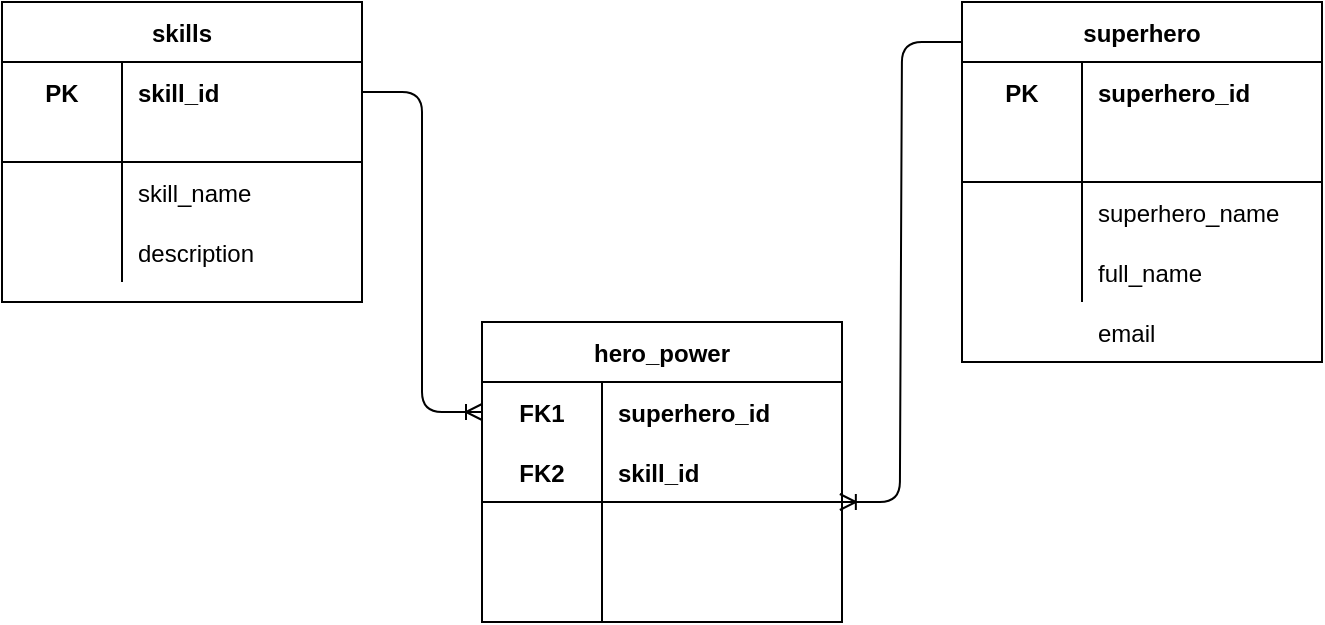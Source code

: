 <mxfile version="14.4.4" type="device"><diagram id="Stlq1eHZAKICW9ISgDqx" name="Page-1"><mxGraphModel dx="1108" dy="450" grid="1" gridSize="10" guides="1" tooltips="1" connect="1" arrows="1" fold="1" page="1" pageScale="1" pageWidth="850" pageHeight="1100" math="0" shadow="0"><root><mxCell id="0"/><mxCell id="1" parent="0"/><mxCell id="yIfWIh5AIYg5AVeGgSRq-1" value="hero_power" style="shape=table;startSize=30;container=1;collapsible=1;childLayout=tableLayout;fixedRows=1;rowLines=0;fontStyle=1;align=center;resizeLast=1;" vertex="1" parent="1"><mxGeometry x="280" y="200" width="180" height="150" as="geometry"/></mxCell><mxCell id="yIfWIh5AIYg5AVeGgSRq-2" value="" style="shape=partialRectangle;collapsible=0;dropTarget=0;pointerEvents=0;fillColor=none;top=0;left=0;bottom=0;right=0;points=[[0,0.5],[1,0.5]];portConstraint=eastwest;" vertex="1" parent="yIfWIh5AIYg5AVeGgSRq-1"><mxGeometry y="30" width="180" height="30" as="geometry"/></mxCell><mxCell id="yIfWIh5AIYg5AVeGgSRq-3" value="FK1" style="shape=partialRectangle;connectable=0;fillColor=none;top=0;left=0;bottom=0;right=0;fontStyle=1;overflow=hidden;" vertex="1" parent="yIfWIh5AIYg5AVeGgSRq-2"><mxGeometry width="60" height="30" as="geometry"/></mxCell><mxCell id="yIfWIh5AIYg5AVeGgSRq-4" value="superhero_id" style="shape=partialRectangle;connectable=0;fillColor=none;top=0;left=0;bottom=0;right=0;align=left;spacingLeft=6;fontStyle=1;overflow=hidden;" vertex="1" parent="yIfWIh5AIYg5AVeGgSRq-2"><mxGeometry x="60" width="120" height="30" as="geometry"/></mxCell><mxCell id="yIfWIh5AIYg5AVeGgSRq-5" value="" style="shape=partialRectangle;collapsible=0;dropTarget=0;pointerEvents=0;fillColor=none;top=0;left=0;bottom=1;right=0;points=[[0,0.5],[1,0.5]];portConstraint=eastwest;" vertex="1" parent="yIfWIh5AIYg5AVeGgSRq-1"><mxGeometry y="60" width="180" height="30" as="geometry"/></mxCell><mxCell id="yIfWIh5AIYg5AVeGgSRq-6" value="FK2" style="shape=partialRectangle;connectable=0;fillColor=none;top=0;left=0;bottom=0;right=0;fontStyle=1;overflow=hidden;" vertex="1" parent="yIfWIh5AIYg5AVeGgSRq-5"><mxGeometry width="60" height="30" as="geometry"/></mxCell><mxCell id="yIfWIh5AIYg5AVeGgSRq-7" value="skill_id" style="shape=partialRectangle;connectable=0;fillColor=none;top=0;left=0;bottom=0;right=0;align=left;spacingLeft=6;fontStyle=1;overflow=hidden;" vertex="1" parent="yIfWIh5AIYg5AVeGgSRq-5"><mxGeometry x="60" width="120" height="30" as="geometry"/></mxCell><mxCell id="yIfWIh5AIYg5AVeGgSRq-11" value="" style="shape=partialRectangle;collapsible=0;dropTarget=0;pointerEvents=0;fillColor=none;top=0;left=0;bottom=0;right=0;points=[[0,0.5],[1,0.5]];portConstraint=eastwest;" vertex="1" parent="yIfWIh5AIYg5AVeGgSRq-1"><mxGeometry y="90" width="180" height="30" as="geometry"/></mxCell><mxCell id="yIfWIh5AIYg5AVeGgSRq-12" value="" style="shape=partialRectangle;connectable=0;fillColor=none;top=0;left=0;bottom=0;right=0;editable=1;overflow=hidden;" vertex="1" parent="yIfWIh5AIYg5AVeGgSRq-11"><mxGeometry width="60" height="30" as="geometry"/></mxCell><mxCell id="yIfWIh5AIYg5AVeGgSRq-13" value="" style="shape=partialRectangle;connectable=0;fillColor=none;top=0;left=0;bottom=0;right=0;align=left;spacingLeft=6;overflow=hidden;" vertex="1" parent="yIfWIh5AIYg5AVeGgSRq-11"><mxGeometry x="60" width="120" height="30" as="geometry"/></mxCell><mxCell id="yIfWIh5AIYg5AVeGgSRq-8" value="" style="shape=partialRectangle;collapsible=0;dropTarget=0;pointerEvents=0;fillColor=none;top=0;left=0;bottom=0;right=0;points=[[0,0.5],[1,0.5]];portConstraint=eastwest;" vertex="1" parent="yIfWIh5AIYg5AVeGgSRq-1"><mxGeometry y="120" width="180" height="30" as="geometry"/></mxCell><mxCell id="yIfWIh5AIYg5AVeGgSRq-9" value="" style="shape=partialRectangle;connectable=0;fillColor=none;top=0;left=0;bottom=0;right=0;editable=1;overflow=hidden;" vertex="1" parent="yIfWIh5AIYg5AVeGgSRq-8"><mxGeometry width="60" height="30" as="geometry"/></mxCell><mxCell id="yIfWIh5AIYg5AVeGgSRq-10" value="" style="shape=partialRectangle;connectable=0;fillColor=none;top=0;left=0;bottom=0;right=0;align=left;spacingLeft=6;overflow=hidden;" vertex="1" parent="yIfWIh5AIYg5AVeGgSRq-8"><mxGeometry x="60" width="120" height="30" as="geometry"/></mxCell><mxCell id="yIfWIh5AIYg5AVeGgSRq-14" value="superhero" style="shape=table;startSize=30;container=1;collapsible=1;childLayout=tableLayout;fixedRows=1;rowLines=0;fontStyle=1;align=center;resizeLast=1;" vertex="1" parent="1"><mxGeometry x="520" y="40" width="180" height="180" as="geometry"/></mxCell><mxCell id="yIfWIh5AIYg5AVeGgSRq-15" value="" style="shape=partialRectangle;collapsible=0;dropTarget=0;pointerEvents=0;fillColor=none;top=0;left=0;bottom=0;right=0;points=[[0,0.5],[1,0.5]];portConstraint=eastwest;" vertex="1" parent="yIfWIh5AIYg5AVeGgSRq-14"><mxGeometry y="30" width="180" height="30" as="geometry"/></mxCell><mxCell id="yIfWIh5AIYg5AVeGgSRq-16" value="PK" style="shape=partialRectangle;connectable=0;fillColor=none;top=0;left=0;bottom=0;right=0;fontStyle=1;overflow=hidden;" vertex="1" parent="yIfWIh5AIYg5AVeGgSRq-15"><mxGeometry width="60" height="30" as="geometry"/></mxCell><mxCell id="yIfWIh5AIYg5AVeGgSRq-17" value="superhero_id" style="shape=partialRectangle;connectable=0;fillColor=none;top=0;left=0;bottom=0;right=0;align=left;spacingLeft=6;fontStyle=1;overflow=hidden;" vertex="1" parent="yIfWIh5AIYg5AVeGgSRq-15"><mxGeometry x="60" width="120" height="30" as="geometry"/></mxCell><mxCell id="yIfWIh5AIYg5AVeGgSRq-18" value="" style="shape=partialRectangle;collapsible=0;dropTarget=0;pointerEvents=0;fillColor=none;top=0;left=0;bottom=1;right=0;points=[[0,0.5],[1,0.5]];portConstraint=eastwest;" vertex="1" parent="yIfWIh5AIYg5AVeGgSRq-14"><mxGeometry y="60" width="180" height="30" as="geometry"/></mxCell><mxCell id="yIfWIh5AIYg5AVeGgSRq-19" value="" style="shape=partialRectangle;connectable=0;fillColor=none;top=0;left=0;bottom=0;right=0;fontStyle=1;overflow=hidden;" vertex="1" parent="yIfWIh5AIYg5AVeGgSRq-18"><mxGeometry width="60" height="30" as="geometry"/></mxCell><mxCell id="yIfWIh5AIYg5AVeGgSRq-20" value="" style="shape=partialRectangle;connectable=0;fillColor=none;top=0;left=0;bottom=0;right=0;align=left;spacingLeft=6;fontStyle=5;overflow=hidden;" vertex="1" parent="yIfWIh5AIYg5AVeGgSRq-18"><mxGeometry x="60" width="120" height="30" as="geometry"/></mxCell><mxCell id="yIfWIh5AIYg5AVeGgSRq-21" value="" style="shape=partialRectangle;collapsible=0;dropTarget=0;pointerEvents=0;fillColor=none;top=0;left=0;bottom=0;right=0;points=[[0,0.5],[1,0.5]];portConstraint=eastwest;" vertex="1" parent="yIfWIh5AIYg5AVeGgSRq-14"><mxGeometry y="90" width="180" height="30" as="geometry"/></mxCell><mxCell id="yIfWIh5AIYg5AVeGgSRq-22" value="" style="shape=partialRectangle;connectable=0;fillColor=none;top=0;left=0;bottom=0;right=0;editable=1;overflow=hidden;" vertex="1" parent="yIfWIh5AIYg5AVeGgSRq-21"><mxGeometry width="60" height="30" as="geometry"/></mxCell><mxCell id="yIfWIh5AIYg5AVeGgSRq-23" value="superhero_name" style="shape=partialRectangle;connectable=0;fillColor=none;top=0;left=0;bottom=0;right=0;align=left;spacingLeft=6;overflow=hidden;" vertex="1" parent="yIfWIh5AIYg5AVeGgSRq-21"><mxGeometry x="60" width="120" height="30" as="geometry"/></mxCell><mxCell id="yIfWIh5AIYg5AVeGgSRq-24" value="" style="shape=partialRectangle;collapsible=0;dropTarget=0;pointerEvents=0;fillColor=none;top=0;left=0;bottom=0;right=0;points=[[0,0.5],[1,0.5]];portConstraint=eastwest;" vertex="1" parent="yIfWIh5AIYg5AVeGgSRq-14"><mxGeometry y="120" width="180" height="30" as="geometry"/></mxCell><mxCell id="yIfWIh5AIYg5AVeGgSRq-25" value="" style="shape=partialRectangle;connectable=0;fillColor=none;top=0;left=0;bottom=0;right=0;editable=1;overflow=hidden;" vertex="1" parent="yIfWIh5AIYg5AVeGgSRq-24"><mxGeometry width="60" height="30" as="geometry"/></mxCell><mxCell id="yIfWIh5AIYg5AVeGgSRq-26" value="full_name" style="shape=partialRectangle;connectable=0;fillColor=none;top=0;left=0;bottom=0;right=0;align=left;spacingLeft=6;overflow=hidden;" vertex="1" parent="yIfWIh5AIYg5AVeGgSRq-24"><mxGeometry x="60" width="120" height="30" as="geometry"/></mxCell><mxCell id="yIfWIh5AIYg5AVeGgSRq-27" value="skills" style="shape=table;startSize=30;container=1;collapsible=1;childLayout=tableLayout;fixedRows=1;rowLines=0;fontStyle=1;align=center;resizeLast=1;" vertex="1" parent="1"><mxGeometry x="40" y="40" width="180" height="150" as="geometry"/></mxCell><mxCell id="yIfWIh5AIYg5AVeGgSRq-28" value="" style="shape=partialRectangle;collapsible=0;dropTarget=0;pointerEvents=0;fillColor=none;top=0;left=0;bottom=0;right=0;points=[[0,0.5],[1,0.5]];portConstraint=eastwest;" vertex="1" parent="yIfWIh5AIYg5AVeGgSRq-27"><mxGeometry y="30" width="180" height="30" as="geometry"/></mxCell><mxCell id="yIfWIh5AIYg5AVeGgSRq-29" value="PK" style="shape=partialRectangle;connectable=0;fillColor=none;top=0;left=0;bottom=0;right=0;fontStyle=1;overflow=hidden;" vertex="1" parent="yIfWIh5AIYg5AVeGgSRq-28"><mxGeometry width="60" height="30" as="geometry"/></mxCell><mxCell id="yIfWIh5AIYg5AVeGgSRq-30" value="skill_id" style="shape=partialRectangle;connectable=0;fillColor=none;top=0;left=0;bottom=0;right=0;align=left;spacingLeft=6;fontStyle=1;overflow=hidden;" vertex="1" parent="yIfWIh5AIYg5AVeGgSRq-28"><mxGeometry x="60" width="120" height="30" as="geometry"/></mxCell><mxCell id="yIfWIh5AIYg5AVeGgSRq-31" value="" style="shape=partialRectangle;collapsible=0;dropTarget=0;pointerEvents=0;fillColor=none;top=0;left=0;bottom=1;right=0;points=[[0,0.5],[1,0.5]];portConstraint=eastwest;" vertex="1" parent="yIfWIh5AIYg5AVeGgSRq-27"><mxGeometry y="60" width="180" height="20" as="geometry"/></mxCell><mxCell id="yIfWIh5AIYg5AVeGgSRq-32" value="" style="shape=partialRectangle;connectable=0;fillColor=none;top=0;left=0;bottom=0;right=0;fontStyle=1;overflow=hidden;" vertex="1" parent="yIfWIh5AIYg5AVeGgSRq-31"><mxGeometry width="60" height="20" as="geometry"/></mxCell><mxCell id="yIfWIh5AIYg5AVeGgSRq-33" value="" style="shape=partialRectangle;connectable=0;fillColor=none;top=0;left=0;bottom=0;right=0;align=left;spacingLeft=6;fontStyle=1;overflow=hidden;" vertex="1" parent="yIfWIh5AIYg5AVeGgSRq-31"><mxGeometry x="60" width="120" height="20" as="geometry"/></mxCell><mxCell id="yIfWIh5AIYg5AVeGgSRq-34" value="" style="shape=partialRectangle;collapsible=0;dropTarget=0;pointerEvents=0;fillColor=none;top=0;left=0;bottom=0;right=0;points=[[0,0.5],[1,0.5]];portConstraint=eastwest;" vertex="1" parent="yIfWIh5AIYg5AVeGgSRq-27"><mxGeometry y="80" width="180" height="30" as="geometry"/></mxCell><mxCell id="yIfWIh5AIYg5AVeGgSRq-35" value="" style="shape=partialRectangle;connectable=0;fillColor=none;top=0;left=0;bottom=0;right=0;editable=1;overflow=hidden;" vertex="1" parent="yIfWIh5AIYg5AVeGgSRq-34"><mxGeometry width="60" height="30" as="geometry"/></mxCell><mxCell id="yIfWIh5AIYg5AVeGgSRq-36" value="skill_name" style="shape=partialRectangle;connectable=0;fillColor=none;top=0;left=0;bottom=0;right=0;align=left;spacingLeft=6;overflow=hidden;" vertex="1" parent="yIfWIh5AIYg5AVeGgSRq-34"><mxGeometry x="60" width="120" height="30" as="geometry"/></mxCell><mxCell id="yIfWIh5AIYg5AVeGgSRq-37" value="" style="shape=partialRectangle;collapsible=0;dropTarget=0;pointerEvents=0;fillColor=none;top=0;left=0;bottom=0;right=0;points=[[0,0.5],[1,0.5]];portConstraint=eastwest;" vertex="1" parent="yIfWIh5AIYg5AVeGgSRq-27"><mxGeometry y="110" width="180" height="30" as="geometry"/></mxCell><mxCell id="yIfWIh5AIYg5AVeGgSRq-38" value="" style="shape=partialRectangle;connectable=0;fillColor=none;top=0;left=0;bottom=0;right=0;editable=1;overflow=hidden;" vertex="1" parent="yIfWIh5AIYg5AVeGgSRq-37"><mxGeometry width="60" height="30" as="geometry"/></mxCell><mxCell id="yIfWIh5AIYg5AVeGgSRq-39" value="description" style="shape=partialRectangle;connectable=0;fillColor=none;top=0;left=0;bottom=0;right=0;align=left;spacingLeft=6;overflow=hidden;" vertex="1" parent="yIfWIh5AIYg5AVeGgSRq-37"><mxGeometry x="60" width="120" height="30" as="geometry"/></mxCell><mxCell id="yIfWIh5AIYg5AVeGgSRq-40" value="email" style="shape=partialRectangle;connectable=0;fillColor=none;top=0;left=0;bottom=0;right=0;align=left;spacingLeft=6;overflow=hidden;" vertex="1" parent="1"><mxGeometry x="580" y="190" width="120" height="30" as="geometry"/></mxCell><mxCell id="yIfWIh5AIYg5AVeGgSRq-42" value="" style="edgeStyle=entityRelationEdgeStyle;fontSize=12;html=1;endArrow=ERoneToMany;entryX=0.994;entryY=0;entryDx=0;entryDy=0;entryPerimeter=0;exitX=0;exitY=0.111;exitDx=0;exitDy=0;exitPerimeter=0;" edge="1" parent="1" source="yIfWIh5AIYg5AVeGgSRq-14" target="yIfWIh5AIYg5AVeGgSRq-11"><mxGeometry width="100" height="100" relative="1" as="geometry"><mxPoint x="370" y="280" as="sourcePoint"/><mxPoint x="470" y="180" as="targetPoint"/></mxGeometry></mxCell><mxCell id="yIfWIh5AIYg5AVeGgSRq-43" value="" style="edgeStyle=entityRelationEdgeStyle;fontSize=12;html=1;endArrow=ERoneToMany;exitX=1;exitY=0.5;exitDx=0;exitDy=0;entryX=0;entryY=0.5;entryDx=0;entryDy=0;" edge="1" parent="1" source="yIfWIh5AIYg5AVeGgSRq-28" target="yIfWIh5AIYg5AVeGgSRq-2"><mxGeometry width="100" height="100" relative="1" as="geometry"><mxPoint x="530" y="69.98" as="sourcePoint"/><mxPoint x="160" y="320" as="targetPoint"/></mxGeometry></mxCell></root></mxGraphModel></diagram></mxfile>